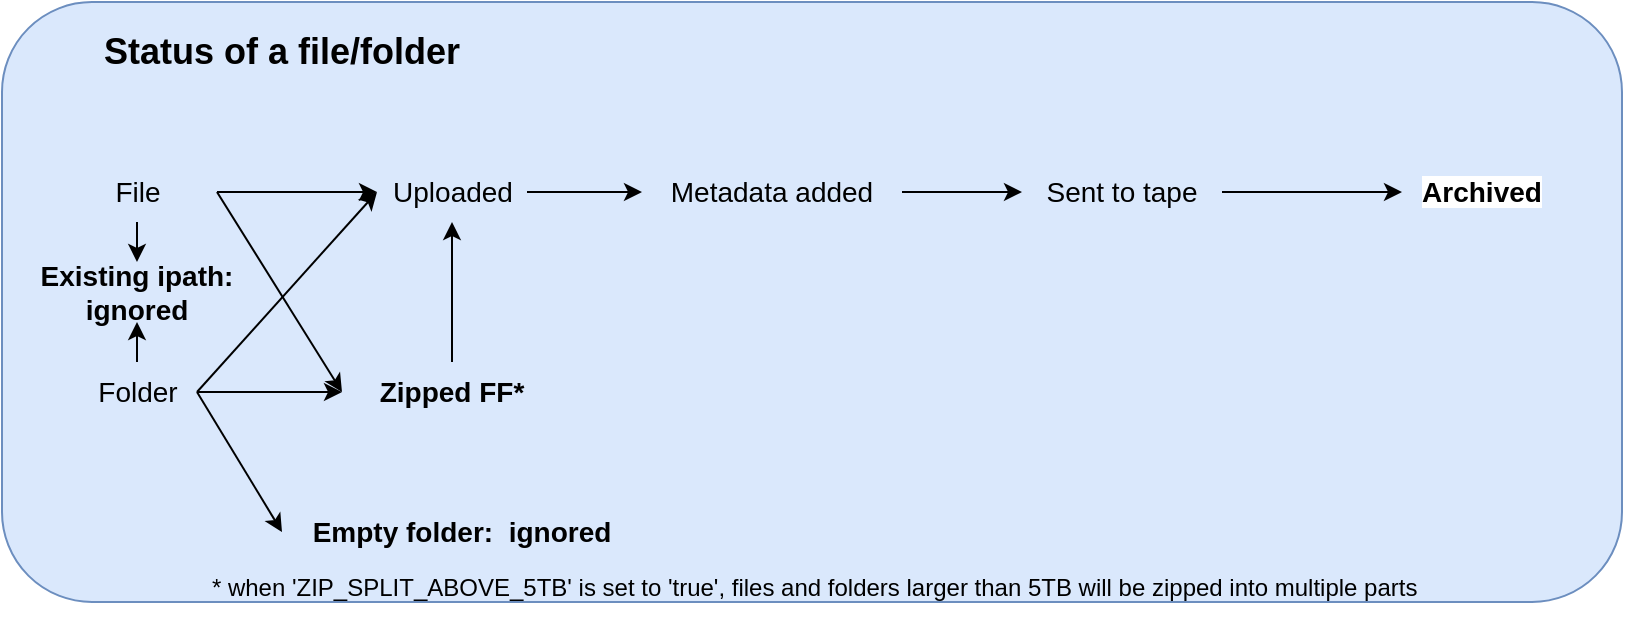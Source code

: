 <mxfile version="24.7.6">
  <diagram name="Page-1" id="SJimY2mCzTAGa9DSU2pJ">
    <mxGraphModel dx="988" dy="561" grid="1" gridSize="10" guides="1" tooltips="1" connect="1" arrows="1" fold="1" page="1" pageScale="1" pageWidth="850" pageHeight="1100" math="0" shadow="0">
      <root>
        <mxCell id="0" />
        <mxCell id="1" parent="0" />
        <mxCell id="XwpN1rITecCISZWxZp4f-7" value="" style="rounded=1;whiteSpace=wrap;html=1;fontSize=14;fillColor=#dae8fc;strokeColor=#6c8ebf;" parent="1" vertex="1">
          <mxGeometry x="80" y="640" width="810" height="300" as="geometry" />
        </mxCell>
        <mxCell id="XwpN1rITecCISZWxZp4f-8" value="&lt;font size=&quot;1&quot; style=&quot;&quot;&gt;&lt;b style=&quot;font-size: 18px;&quot;&gt;Status of a file/folder&lt;/b&gt;&lt;/font&gt;" style="text;html=1;align=center;verticalAlign=middle;whiteSpace=wrap;rounded=0;fontSize=17;" parent="1" vertex="1">
          <mxGeometry x="120" y="650" width="200" height="30" as="geometry" />
        </mxCell>
        <mxCell id="XwpN1rITecCISZWxZp4f-9" value="Empty folder:&amp;nbsp; ignored" style="text;html=1;align=center;verticalAlign=middle;whiteSpace=wrap;rounded=0;fontSize=14;fontStyle=1" parent="1" vertex="1">
          <mxGeometry x="220" y="890" width="180" height="30" as="geometry" />
        </mxCell>
        <mxCell id="XwpN1rITecCISZWxZp4f-12" value="File" style="text;html=1;align=center;verticalAlign=middle;whiteSpace=wrap;rounded=0;fontSize=14;" parent="1" vertex="1">
          <mxGeometry x="107.5" y="720" width="80" height="30" as="geometry" />
        </mxCell>
        <mxCell id="XwpN1rITecCISZWxZp4f-13" value="Uploaded" style="text;html=1;align=center;verticalAlign=middle;whiteSpace=wrap;rounded=0;fontSize=14;" parent="1" vertex="1">
          <mxGeometry x="267.5" y="720" width="75" height="30" as="geometry" />
        </mxCell>
        <mxCell id="XwpN1rITecCISZWxZp4f-14" value="Folder" style="text;html=1;align=center;verticalAlign=middle;whiteSpace=wrap;rounded=0;fontSize=14;" parent="1" vertex="1">
          <mxGeometry x="117.5" y="820" width="60" height="30" as="geometry" />
        </mxCell>
        <mxCell id="XwpN1rITecCISZWxZp4f-15" value="" style="endArrow=classic;html=1;rounded=0;exitX=1;exitY=0.5;exitDx=0;exitDy=0;entryX=0;entryY=0.5;entryDx=0;entryDy=0;fontSize=14;" parent="1" source="XwpN1rITecCISZWxZp4f-14" target="XwpN1rITecCISZWxZp4f-9" edge="1">
          <mxGeometry width="50" height="50" relative="1" as="geometry">
            <mxPoint x="240" y="1050" as="sourcePoint" />
            <mxPoint x="290" y="1000" as="targetPoint" />
          </mxGeometry>
        </mxCell>
        <mxCell id="XwpN1rITecCISZWxZp4f-17" value="" style="endArrow=classic;html=1;rounded=0;exitX=1;exitY=0.5;exitDx=0;exitDy=0;entryX=0;entryY=0.5;entryDx=0;entryDy=0;fontSize=14;" parent="1" source="XwpN1rITecCISZWxZp4f-12" target="XwpN1rITecCISZWxZp4f-13" edge="1">
          <mxGeometry width="50" height="50" relative="1" as="geometry">
            <mxPoint x="280" y="820" as="sourcePoint" />
            <mxPoint x="330" y="770" as="targetPoint" />
          </mxGeometry>
        </mxCell>
        <mxCell id="XwpN1rITecCISZWxZp4f-18" value="&lt;div style=&quot;font-size: 14px; line-height: 19px; white-space: pre;&quot;&gt;&lt;font face=&quot;Helvetica&quot;&gt;Metadata added&lt;/font&gt;&lt;/div&gt;" style="text;html=1;align=center;verticalAlign=middle;whiteSpace=wrap;rounded=0;fontSize=14;" parent="1" vertex="1">
          <mxGeometry x="400" y="720" width="130" height="30" as="geometry" />
        </mxCell>
        <mxCell id="XwpN1rITecCISZWxZp4f-19" value="&lt;div style=&quot;font-size: 14px; line-height: 19px; white-space: pre;&quot;&gt;&lt;font face=&quot;Helvetica&quot;&gt;Sent to tape&lt;/font&gt;&lt;/div&gt;" style="text;html=1;align=center;verticalAlign=middle;whiteSpace=wrap;rounded=0;fontSize=14;" parent="1" vertex="1">
          <mxGeometry x="590" y="720" width="100" height="30" as="geometry" />
        </mxCell>
        <mxCell id="XwpN1rITecCISZWxZp4f-20" value="&lt;div style=&quot;font-size: 14px; line-height: 19px; white-space: pre;&quot;&gt;&lt;span style=&quot;background-color: rgb(255, 255, 255); font-size: 14px;&quot;&gt;Archived&lt;/span&gt;&lt;/div&gt;" style="text;html=1;align=center;verticalAlign=middle;whiteSpace=wrap;rounded=0;fontSize=14;fontStyle=1" parent="1" vertex="1">
          <mxGeometry x="780" y="720" width="80" height="30" as="geometry" />
        </mxCell>
        <mxCell id="XwpN1rITecCISZWxZp4f-21" value="&lt;div style=&quot;font-size: 14px; line-height: 19px; white-space: pre;&quot;&gt;&lt;font face=&quot;Helvetica&quot;&gt;Zipped FF*&lt;/font&gt;&lt;/div&gt;" style="text;html=1;align=center;verticalAlign=middle;whiteSpace=wrap;rounded=0;fontSize=14;fontStyle=1" parent="1" vertex="1">
          <mxGeometry x="250" y="820" width="110" height="30" as="geometry" />
        </mxCell>
        <mxCell id="XwpN1rITecCISZWxZp4f-22" value="" style="endArrow=classic;html=1;rounded=0;exitX=1;exitY=0.5;exitDx=0;exitDy=0;fontSize=14;" parent="1" source="XwpN1rITecCISZWxZp4f-14" target="XwpN1rITecCISZWxZp4f-21" edge="1">
          <mxGeometry width="50" height="50" relative="1" as="geometry">
            <mxPoint x="260" y="820" as="sourcePoint" />
            <mxPoint x="210" y="815" as="targetPoint" />
          </mxGeometry>
        </mxCell>
        <mxCell id="XwpN1rITecCISZWxZp4f-23" value="" style="endArrow=classic;html=1;rounded=0;exitX=1;exitY=0.5;exitDx=0;exitDy=0;entryX=0;entryY=0.5;entryDx=0;entryDy=0;fontSize=14;" parent="1" source="XwpN1rITecCISZWxZp4f-14" target="XwpN1rITecCISZWxZp4f-13" edge="1">
          <mxGeometry width="50" height="50" relative="1" as="geometry">
            <mxPoint x="310" y="620" as="sourcePoint" />
            <mxPoint x="360" y="570" as="targetPoint" />
          </mxGeometry>
        </mxCell>
        <mxCell id="XwpN1rITecCISZWxZp4f-24" value="" style="endArrow=classic;html=1;rounded=0;entryX=0.5;entryY=1;entryDx=0;entryDy=0;fontSize=14;" parent="1" source="XwpN1rITecCISZWxZp4f-21" target="XwpN1rITecCISZWxZp4f-13" edge="1">
          <mxGeometry width="50" height="50" relative="1" as="geometry">
            <mxPoint x="210" y="590" as="sourcePoint" />
            <mxPoint x="260" y="540" as="targetPoint" />
          </mxGeometry>
        </mxCell>
        <mxCell id="XwpN1rITecCISZWxZp4f-25" value="" style="endArrow=classic;html=1;rounded=0;exitX=1;exitY=0.5;exitDx=0;exitDy=0;fontSize=14;" parent="1" source="XwpN1rITecCISZWxZp4f-13" target="XwpN1rITecCISZWxZp4f-18" edge="1">
          <mxGeometry width="50" height="50" relative="1" as="geometry">
            <mxPoint x="360" y="600" as="sourcePoint" />
            <mxPoint x="410" y="550" as="targetPoint" />
          </mxGeometry>
        </mxCell>
        <mxCell id="XwpN1rITecCISZWxZp4f-26" value="" style="endArrow=classic;html=1;rounded=0;exitX=1;exitY=0.5;exitDx=0;exitDy=0;fontSize=14;" parent="1" source="XwpN1rITecCISZWxZp4f-18" target="XwpN1rITecCISZWxZp4f-19" edge="1">
          <mxGeometry width="50" height="50" relative="1" as="geometry">
            <mxPoint x="590" y="590" as="sourcePoint" />
            <mxPoint x="640" y="540" as="targetPoint" />
          </mxGeometry>
        </mxCell>
        <mxCell id="XwpN1rITecCISZWxZp4f-27" value="" style="endArrow=classic;html=1;rounded=0;exitX=1;exitY=0.5;exitDx=0;exitDy=0;entryX=0;entryY=0.5;entryDx=0;entryDy=0;fontSize=14;" parent="1" source="XwpN1rITecCISZWxZp4f-19" target="XwpN1rITecCISZWxZp4f-20" edge="1">
          <mxGeometry width="50" height="50" relative="1" as="geometry">
            <mxPoint x="670" y="590" as="sourcePoint" />
            <mxPoint x="720" y="540" as="targetPoint" />
          </mxGeometry>
        </mxCell>
        <mxCell id="Iw7uo3_e4I0jsVlots8f-1" value="Existing ipath: ignored" style="text;html=1;align=center;verticalAlign=middle;whiteSpace=wrap;rounded=0;fontSize=14;fontStyle=1" vertex="1" parent="1">
          <mxGeometry x="90" y="770" width="115" height="30" as="geometry" />
        </mxCell>
        <mxCell id="Iw7uo3_e4I0jsVlots8f-2" value="" style="endArrow=classic;html=1;rounded=0;exitX=0.5;exitY=0;exitDx=0;exitDy=0;entryX=0.5;entryY=1;entryDx=0;entryDy=0;" edge="1" parent="1" source="XwpN1rITecCISZWxZp4f-14" target="Iw7uo3_e4I0jsVlots8f-1">
          <mxGeometry width="50" height="50" relative="1" as="geometry">
            <mxPoint x="480" y="730" as="sourcePoint" />
            <mxPoint x="530" y="680" as="targetPoint" />
          </mxGeometry>
        </mxCell>
        <mxCell id="Iw7uo3_e4I0jsVlots8f-3" value="" style="endArrow=classic;html=1;rounded=0;exitX=0.5;exitY=1;exitDx=0;exitDy=0;entryX=0.5;entryY=0;entryDx=0;entryDy=0;" edge="1" parent="1" source="XwpN1rITecCISZWxZp4f-12" target="Iw7uo3_e4I0jsVlots8f-1">
          <mxGeometry width="50" height="50" relative="1" as="geometry">
            <mxPoint x="180" y="825" as="sourcePoint" />
            <mxPoint x="263" y="705" as="targetPoint" />
          </mxGeometry>
        </mxCell>
        <mxCell id="Iw7uo3_e4I0jsVlots8f-5" value="* when &#39;ZIP_SPLIT_ABOVE_5TB&#39; is set to &#39;true&#39;, files and folders larger than 5TB will be zipped into multiple parts&amp;nbsp;" style="text;html=1;align=center;verticalAlign=middle;whiteSpace=wrap;rounded=0;" vertex="1" parent="1">
          <mxGeometry x="177.5" y="918" width="620" height="30" as="geometry" />
        </mxCell>
        <mxCell id="Iw7uo3_e4I0jsVlots8f-6" value="" style="endArrow=classic;html=1;rounded=0;exitX=1;exitY=0.5;exitDx=0;exitDy=0;entryX=0;entryY=0.5;entryDx=0;entryDy=0;" edge="1" parent="1" source="XwpN1rITecCISZWxZp4f-12" target="XwpN1rITecCISZWxZp4f-21">
          <mxGeometry width="50" height="50" relative="1" as="geometry">
            <mxPoint x="240" y="570" as="sourcePoint" />
            <mxPoint x="290" y="520" as="targetPoint" />
          </mxGeometry>
        </mxCell>
      </root>
    </mxGraphModel>
  </diagram>
</mxfile>
